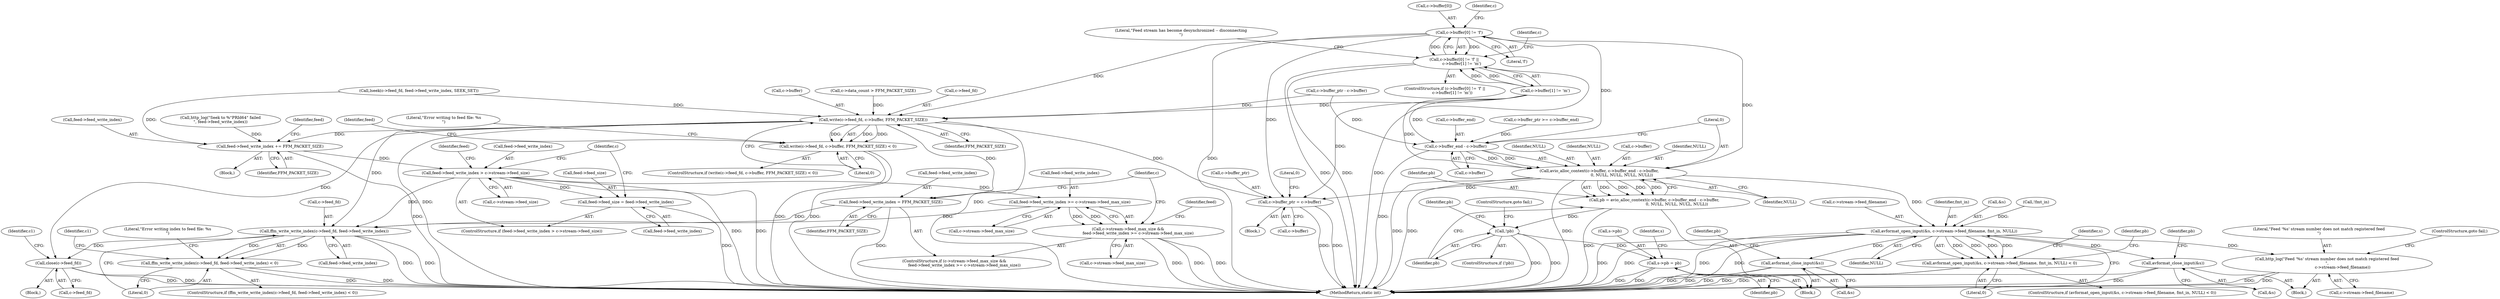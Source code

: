 digraph "0_FFmpeg_a5d25faa3f4b18dac737fdb35d0dd68eb0dc2156@array" {
"1000347" [label="(Call,c->buffer[0] != 'f')"];
"1000346" [label="(Call,c->buffer[0] != 'f' ||\n            c->buffer[1] != 'm')"];
"1000406" [label="(Call,write(c->feed_fd, c->buffer, FFM_PACKET_SIZE))"];
"1000405" [label="(Call,write(c->feed_fd, c->buffer, FFM_PACKET_SIZE) < 0)"];
"1000421" [label="(Call,feed->feed_write_index += FFM_PACKET_SIZE)"];
"1000427" [label="(Call,feed->feed_write_index > c->stream->feed_size)"];
"1000436" [label="(Call,feed->feed_size = feed->feed_write_index)"];
"1000450" [label="(Call,feed->feed_write_index >= c->stream->feed_max_size)"];
"1000444" [label="(Call,c->stream->feed_max_size &&\n                feed->feed_write_index >= c->stream->feed_max_size)"];
"1000466" [label="(Call,ffm_write_write_index(c->feed_fd, feed->feed_write_index))"];
"1000465" [label="(Call,ffm_write_write_index(c->feed_fd, feed->feed_write_index) < 0)"];
"1000677" [label="(Call,close(c->feed_fd))"];
"1000459" [label="(Call,feed->feed_write_index = FFM_PACKET_SIZE)"];
"1000660" [label="(Call,c->buffer_ptr = c->buffer)"];
"1000541" [label="(Call,avio_alloc_context(c->buffer, c->buffer_end - c->buffer,\n                                    0, NULL, NULL, NULL, NULL))"];
"1000539" [label="(Call,pb = avio_alloc_context(c->buffer, c->buffer_end - c->buffer,\n                                    0, NULL, NULL, NULL, NULL))"];
"1000558" [label="(Call,!pb)"];
"1000566" [label="(Call,s->pb = pb)"];
"1000573" [label="(Call,avformat_open_input(&s, c->stream->feed_filename, fmt_in, NULL))"];
"1000572" [label="(Call,avformat_open_input(&s, c->stream->feed_filename, fmt_in, NULL) < 0)"];
"1000598" [label="(Call,avformat_close_input(&s))"];
"1000604" [label="(Call,http_log(\"Feed '%s' stream number does not match registered feed\n\",\n                         c->stream->feed_filename))"];
"1000654" [label="(Call,avformat_close_input(&s))"];
"1000545" [label="(Call,c->buffer_end - c->buffer)"];
"1000541" [label="(Call,avio_alloc_context(c->buffer, c->buffer_end - c->buffer,\n                                    0, NULL, NULL, NULL, NULL))"];
"1000603" [label="(Identifier,pb)"];
"1000482" [label="(Identifier,c1)"];
"1000660" [label="(Call,c->buffer_ptr = c->buffer)"];
"1000347" [label="(Call,c->buffer[0] != 'f')"];
"1000554" [label="(Identifier,NULL)"];
"1000659" [label="(Identifier,pb)"];
"1000573" [label="(Call,avformat_open_input(&s, c->stream->feed_filename, fmt_in, NULL))"];
"1000348" [label="(Call,c->buffer[0])"];
"1000404" [label="(ControlStructure,if (write(c->feed_fd, c->buffer, FFM_PACKET_SIZE) < 0))"];
"1000540" [label="(Identifier,pb)"];
"1000545" [label="(Call,c->buffer_end - c->buffer)"];
"1000331" [label="(Call,c->buffer_ptr - c->buffer)"];
"1000463" [label="(Identifier,FFM_PACKET_SIZE)"];
"1000413" [label="(Identifier,FFM_PACKET_SIZE)"];
"1000661" [label="(Call,c->buffer_ptr)"];
"1000605" [label="(Literal,\"Feed '%s' stream number does not match registered feed\n\")"];
"1000567" [label="(Call,s->pb)"];
"1000410" [label="(Call,c->buffer)"];
"1000422" [label="(Call,feed->feed_write_index)"];
"1000604" [label="(Call,http_log(\"Feed '%s' stream number does not match registered feed\n\",\n                         c->stream->feed_filename))"];
"1000583" [label="(Literal,0)"];
"1000718" [label="(MethodReturn,static int)"];
"1000381" [label="(Call,c->data_count > FFM_PACKET_SIZE)"];
"1000445" [label="(Call,c->stream->feed_max_size)"];
"1000465" [label="(Call,ffm_write_write_index(c->feed_fd, feed->feed_write_index) < 0)"];
"1000450" [label="(Call,feed->feed_write_index >= c->stream->feed_max_size)"];
"1000536" [label="(Call,!fmt_in)"];
"1000560" [label="(ControlStructure,goto fail;)"];
"1000451" [label="(Call,feed->feed_write_index)"];
"1000407" [label="(Call,c->feed_fd)"];
"1000466" [label="(Call,ffm_write_write_index(c->feed_fd, feed->feed_write_index))"];
"1000470" [label="(Call,feed->feed_write_index)"];
"1000476" [label="(Literal,\"Error writing index to feed file: %s\n\")"];
"1000555" [label="(Identifier,NULL)"];
"1000429" [label="(Identifier,feed)"];
"1000440" [label="(Call,feed->feed_write_index)"];
"1000459" [label="(Call,feed->feed_write_index = FFM_PACKET_SIZE)"];
"1000406" [label="(Call,write(c->feed_fd, c->buffer, FFM_PACKET_SIZE))"];
"1000473" [label="(Literal,0)"];
"1000606" [label="(Call,c->stream->feed_filename)"];
"1000438" [label="(Identifier,feed)"];
"1000576" [label="(Call,c->stream->feed_filename)"];
"1000582" [label="(Identifier,NULL)"];
"1000460" [label="(Call,feed->feed_write_index)"];
"1000678" [label="(Call,c->feed_fd)"];
"1000611" [label="(ControlStructure,goto fail;)"];
"1000389" [label="(Call,lseek(c->feed_fd, feed->feed_write_index, SEEK_SET))"];
"1000345" [label="(ControlStructure,if (c->buffer[0] != 'f' ||\n            c->buffer[1] != 'm'))"];
"1000558" [label="(Call,!pb)"];
"1000575" [label="(Identifier,s)"];
"1000414" [label="(Literal,0)"];
"1000587" [label="(Identifier,pb)"];
"1000683" [label="(Identifier,c1)"];
"1000563" [label="(Identifier,pb)"];
"1000363" [label="(Literal,\"Feed stream has become desynchronized -- disconnecting\n\")"];
"1000444" [label="(Call,c->stream->feed_max_size &&\n                feed->feed_write_index >= c->stream->feed_max_size)"];
"1000542" [label="(Call,c->buffer)"];
"1000546" [label="(Call,c->buffer_end)"];
"1000426" [label="(ControlStructure,if (feed->feed_write_index > c->stream->feed_size))"];
"1000664" [label="(Call,c->buffer)"];
"1000566" [label="(Call,s->pb = pb)"];
"1000581" [label="(Identifier,fmt_in)"];
"1000366" [label="(Call,c->buffer_ptr >= c->buffer_end)"];
"1000668" [label="(Literal,0)"];
"1000368" [label="(Identifier,c)"];
"1000454" [label="(Call,c->stream->feed_max_size)"];
"1000549" [label="(Call,c->buffer)"];
"1000539" [label="(Call,pb = avio_alloc_context(c->buffer, c->buffer_end - c->buffer,\n                                    0, NULL, NULL, NULL, NULL))"];
"1000417" [label="(Literal,\"Error writing to feed file: %s\n\")"];
"1000423" [label="(Identifier,feed)"];
"1000556" [label="(Identifier,NULL)"];
"1000431" [label="(Call,c->stream->feed_size)"];
"1000399" [label="(Call,http_log(\"Seek to %\"PRId64\" failed\n\", feed->feed_write_index))"];
"1000572" [label="(Call,avformat_open_input(&s, c->stream->feed_filename, fmt_in, NULL) < 0)"];
"1000346" [label="(Call,c->buffer[0] != 'f' ||\n            c->buffer[1] != 'm')"];
"1000655" [label="(Call,&s)"];
"1000428" [label="(Call,feed->feed_write_index)"];
"1000357" [label="(Identifier,c)"];
"1000597" [label="(Block,)"];
"1000373" [label="(Block,)"];
"1000592" [label="(Identifier,s)"];
"1000436" [label="(Call,feed->feed_size = feed->feed_write_index)"];
"1000559" [label="(Identifier,pb)"];
"1000598" [label="(Call,avformat_close_input(&s))"];
"1000437" [label="(Call,feed->feed_size)"];
"1000570" [label="(Identifier,pb)"];
"1000571" [label="(ControlStructure,if (avformat_open_input(&s, c->stream->feed_filename, fmt_in, NULL) < 0))"];
"1000553" [label="(Identifier,NULL)"];
"1000654" [label="(Call,avformat_close_input(&s))"];
"1000464" [label="(ControlStructure,if (ffm_write_write_index(c->feed_fd, feed->feed_write_index) < 0))"];
"1000386" [label="(Block,)"];
"1000461" [label="(Identifier,feed)"];
"1000354" [label="(Call,c->buffer[1] != 'm')"];
"1000427" [label="(Call,feed->feed_write_index > c->stream->feed_size)"];
"1000677" [label="(Call,close(c->feed_fd))"];
"1000425" [label="(Identifier,FFM_PACKET_SIZE)"];
"1000447" [label="(Identifier,c)"];
"1000468" [label="(Identifier,c)"];
"1000557" [label="(ControlStructure,if (!pb))"];
"1000599" [label="(Call,&s)"];
"1000467" [label="(Call,c->feed_fd)"];
"1000574" [label="(Call,&s)"];
"1000552" [label="(Literal,0)"];
"1000353" [label="(Literal,'f')"];
"1000515" [label="(Block,)"];
"1000421" [label="(Call,feed->feed_write_index += FFM_PACKET_SIZE)"];
"1000405" [label="(Call,write(c->feed_fd, c->buffer, FFM_PACKET_SIZE) < 0)"];
"1000443" [label="(ControlStructure,if (c->stream->feed_max_size &&\n                feed->feed_write_index >= c->stream->feed_max_size))"];
"1000119" [label="(Block,)"];
"1000347" -> "1000346"  [label="AST: "];
"1000347" -> "1000353"  [label="CFG: "];
"1000348" -> "1000347"  [label="AST: "];
"1000353" -> "1000347"  [label="AST: "];
"1000357" -> "1000347"  [label="CFG: "];
"1000346" -> "1000347"  [label="CFG: "];
"1000347" -> "1000718"  [label="DDG: "];
"1000347" -> "1000346"  [label="DDG: "];
"1000347" -> "1000346"  [label="DDG: "];
"1000347" -> "1000406"  [label="DDG: "];
"1000347" -> "1000541"  [label="DDG: "];
"1000347" -> "1000545"  [label="DDG: "];
"1000347" -> "1000660"  [label="DDG: "];
"1000346" -> "1000345"  [label="AST: "];
"1000346" -> "1000354"  [label="CFG: "];
"1000354" -> "1000346"  [label="AST: "];
"1000363" -> "1000346"  [label="CFG: "];
"1000368" -> "1000346"  [label="CFG: "];
"1000346" -> "1000718"  [label="DDG: "];
"1000346" -> "1000718"  [label="DDG: "];
"1000346" -> "1000718"  [label="DDG: "];
"1000354" -> "1000346"  [label="DDG: "];
"1000354" -> "1000346"  [label="DDG: "];
"1000406" -> "1000405"  [label="AST: "];
"1000406" -> "1000413"  [label="CFG: "];
"1000407" -> "1000406"  [label="AST: "];
"1000410" -> "1000406"  [label="AST: "];
"1000413" -> "1000406"  [label="AST: "];
"1000414" -> "1000406"  [label="CFG: "];
"1000406" -> "1000718"  [label="DDG: "];
"1000406" -> "1000718"  [label="DDG: "];
"1000406" -> "1000405"  [label="DDG: "];
"1000406" -> "1000405"  [label="DDG: "];
"1000406" -> "1000405"  [label="DDG: "];
"1000389" -> "1000406"  [label="DDG: "];
"1000354" -> "1000406"  [label="DDG: "];
"1000331" -> "1000406"  [label="DDG: "];
"1000381" -> "1000406"  [label="DDG: "];
"1000406" -> "1000421"  [label="DDG: "];
"1000406" -> "1000459"  [label="DDG: "];
"1000406" -> "1000466"  [label="DDG: "];
"1000406" -> "1000660"  [label="DDG: "];
"1000406" -> "1000677"  [label="DDG: "];
"1000405" -> "1000404"  [label="AST: "];
"1000405" -> "1000414"  [label="CFG: "];
"1000414" -> "1000405"  [label="AST: "];
"1000417" -> "1000405"  [label="CFG: "];
"1000423" -> "1000405"  [label="CFG: "];
"1000405" -> "1000718"  [label="DDG: "];
"1000405" -> "1000718"  [label="DDG: "];
"1000421" -> "1000386"  [label="AST: "];
"1000421" -> "1000425"  [label="CFG: "];
"1000422" -> "1000421"  [label="AST: "];
"1000425" -> "1000421"  [label="AST: "];
"1000429" -> "1000421"  [label="CFG: "];
"1000421" -> "1000718"  [label="DDG: "];
"1000399" -> "1000421"  [label="DDG: "];
"1000389" -> "1000421"  [label="DDG: "];
"1000421" -> "1000427"  [label="DDG: "];
"1000427" -> "1000426"  [label="AST: "];
"1000427" -> "1000431"  [label="CFG: "];
"1000428" -> "1000427"  [label="AST: "];
"1000431" -> "1000427"  [label="AST: "];
"1000438" -> "1000427"  [label="CFG: "];
"1000447" -> "1000427"  [label="CFG: "];
"1000427" -> "1000718"  [label="DDG: "];
"1000427" -> "1000718"  [label="DDG: "];
"1000427" -> "1000436"  [label="DDG: "];
"1000427" -> "1000450"  [label="DDG: "];
"1000427" -> "1000466"  [label="DDG: "];
"1000436" -> "1000426"  [label="AST: "];
"1000436" -> "1000440"  [label="CFG: "];
"1000437" -> "1000436"  [label="AST: "];
"1000440" -> "1000436"  [label="AST: "];
"1000447" -> "1000436"  [label="CFG: "];
"1000436" -> "1000718"  [label="DDG: "];
"1000450" -> "1000444"  [label="AST: "];
"1000450" -> "1000454"  [label="CFG: "];
"1000451" -> "1000450"  [label="AST: "];
"1000454" -> "1000450"  [label="AST: "];
"1000444" -> "1000450"  [label="CFG: "];
"1000450" -> "1000444"  [label="DDG: "];
"1000450" -> "1000444"  [label="DDG: "];
"1000450" -> "1000466"  [label="DDG: "];
"1000444" -> "1000443"  [label="AST: "];
"1000444" -> "1000445"  [label="CFG: "];
"1000445" -> "1000444"  [label="AST: "];
"1000461" -> "1000444"  [label="CFG: "];
"1000468" -> "1000444"  [label="CFG: "];
"1000444" -> "1000718"  [label="DDG: "];
"1000444" -> "1000718"  [label="DDG: "];
"1000444" -> "1000718"  [label="DDG: "];
"1000466" -> "1000465"  [label="AST: "];
"1000466" -> "1000470"  [label="CFG: "];
"1000467" -> "1000466"  [label="AST: "];
"1000470" -> "1000466"  [label="AST: "];
"1000473" -> "1000466"  [label="CFG: "];
"1000466" -> "1000718"  [label="DDG: "];
"1000466" -> "1000718"  [label="DDG: "];
"1000466" -> "1000465"  [label="DDG: "];
"1000466" -> "1000465"  [label="DDG: "];
"1000459" -> "1000466"  [label="DDG: "];
"1000466" -> "1000677"  [label="DDG: "];
"1000465" -> "1000464"  [label="AST: "];
"1000465" -> "1000473"  [label="CFG: "];
"1000473" -> "1000465"  [label="AST: "];
"1000476" -> "1000465"  [label="CFG: "];
"1000482" -> "1000465"  [label="CFG: "];
"1000465" -> "1000718"  [label="DDG: "];
"1000465" -> "1000718"  [label="DDG: "];
"1000677" -> "1000119"  [label="AST: "];
"1000677" -> "1000678"  [label="CFG: "];
"1000678" -> "1000677"  [label="AST: "];
"1000683" -> "1000677"  [label="CFG: "];
"1000677" -> "1000718"  [label="DDG: "];
"1000677" -> "1000718"  [label="DDG: "];
"1000459" -> "1000443"  [label="AST: "];
"1000459" -> "1000463"  [label="CFG: "];
"1000460" -> "1000459"  [label="AST: "];
"1000463" -> "1000459"  [label="AST: "];
"1000468" -> "1000459"  [label="CFG: "];
"1000459" -> "1000718"  [label="DDG: "];
"1000660" -> "1000373"  [label="AST: "];
"1000660" -> "1000664"  [label="CFG: "];
"1000661" -> "1000660"  [label="AST: "];
"1000664" -> "1000660"  [label="AST: "];
"1000668" -> "1000660"  [label="CFG: "];
"1000660" -> "1000718"  [label="DDG: "];
"1000660" -> "1000718"  [label="DDG: "];
"1000541" -> "1000660"  [label="DDG: "];
"1000354" -> "1000660"  [label="DDG: "];
"1000541" -> "1000539"  [label="AST: "];
"1000541" -> "1000556"  [label="CFG: "];
"1000542" -> "1000541"  [label="AST: "];
"1000545" -> "1000541"  [label="AST: "];
"1000552" -> "1000541"  [label="AST: "];
"1000553" -> "1000541"  [label="AST: "];
"1000554" -> "1000541"  [label="AST: "];
"1000555" -> "1000541"  [label="AST: "];
"1000556" -> "1000541"  [label="AST: "];
"1000539" -> "1000541"  [label="CFG: "];
"1000541" -> "1000718"  [label="DDG: "];
"1000541" -> "1000718"  [label="DDG: "];
"1000541" -> "1000718"  [label="DDG: "];
"1000541" -> "1000539"  [label="DDG: "];
"1000541" -> "1000539"  [label="DDG: "];
"1000541" -> "1000539"  [label="DDG: "];
"1000541" -> "1000539"  [label="DDG: "];
"1000545" -> "1000541"  [label="DDG: "];
"1000545" -> "1000541"  [label="DDG: "];
"1000354" -> "1000541"  [label="DDG: "];
"1000541" -> "1000573"  [label="DDG: "];
"1000539" -> "1000515"  [label="AST: "];
"1000540" -> "1000539"  [label="AST: "];
"1000559" -> "1000539"  [label="CFG: "];
"1000539" -> "1000718"  [label="DDG: "];
"1000539" -> "1000558"  [label="DDG: "];
"1000558" -> "1000557"  [label="AST: "];
"1000558" -> "1000559"  [label="CFG: "];
"1000559" -> "1000558"  [label="AST: "];
"1000560" -> "1000558"  [label="CFG: "];
"1000563" -> "1000558"  [label="CFG: "];
"1000558" -> "1000718"  [label="DDG: "];
"1000558" -> "1000718"  [label="DDG: "];
"1000558" -> "1000566"  [label="DDG: "];
"1000566" -> "1000515"  [label="AST: "];
"1000566" -> "1000570"  [label="CFG: "];
"1000567" -> "1000566"  [label="AST: "];
"1000570" -> "1000566"  [label="AST: "];
"1000575" -> "1000566"  [label="CFG: "];
"1000566" -> "1000718"  [label="DDG: "];
"1000566" -> "1000718"  [label="DDG: "];
"1000573" -> "1000572"  [label="AST: "];
"1000573" -> "1000582"  [label="CFG: "];
"1000574" -> "1000573"  [label="AST: "];
"1000576" -> "1000573"  [label="AST: "];
"1000581" -> "1000573"  [label="AST: "];
"1000582" -> "1000573"  [label="AST: "];
"1000583" -> "1000573"  [label="CFG: "];
"1000573" -> "1000718"  [label="DDG: "];
"1000573" -> "1000718"  [label="DDG: "];
"1000573" -> "1000718"  [label="DDG: "];
"1000573" -> "1000718"  [label="DDG: "];
"1000573" -> "1000572"  [label="DDG: "];
"1000573" -> "1000572"  [label="DDG: "];
"1000573" -> "1000572"  [label="DDG: "];
"1000573" -> "1000572"  [label="DDG: "];
"1000536" -> "1000573"  [label="DDG: "];
"1000573" -> "1000598"  [label="DDG: "];
"1000573" -> "1000604"  [label="DDG: "];
"1000573" -> "1000654"  [label="DDG: "];
"1000572" -> "1000571"  [label="AST: "];
"1000572" -> "1000583"  [label="CFG: "];
"1000583" -> "1000572"  [label="AST: "];
"1000587" -> "1000572"  [label="CFG: "];
"1000592" -> "1000572"  [label="CFG: "];
"1000572" -> "1000718"  [label="DDG: "];
"1000572" -> "1000718"  [label="DDG: "];
"1000598" -> "1000597"  [label="AST: "];
"1000598" -> "1000599"  [label="CFG: "];
"1000599" -> "1000598"  [label="AST: "];
"1000603" -> "1000598"  [label="CFG: "];
"1000598" -> "1000718"  [label="DDG: "];
"1000598" -> "1000718"  [label="DDG: "];
"1000604" -> "1000597"  [label="AST: "];
"1000604" -> "1000606"  [label="CFG: "];
"1000605" -> "1000604"  [label="AST: "];
"1000606" -> "1000604"  [label="AST: "];
"1000611" -> "1000604"  [label="CFG: "];
"1000604" -> "1000718"  [label="DDG: "];
"1000604" -> "1000718"  [label="DDG: "];
"1000654" -> "1000515"  [label="AST: "];
"1000654" -> "1000655"  [label="CFG: "];
"1000655" -> "1000654"  [label="AST: "];
"1000659" -> "1000654"  [label="CFG: "];
"1000654" -> "1000718"  [label="DDG: "];
"1000654" -> "1000718"  [label="DDG: "];
"1000545" -> "1000549"  [label="CFG: "];
"1000546" -> "1000545"  [label="AST: "];
"1000549" -> "1000545"  [label="AST: "];
"1000552" -> "1000545"  [label="CFG: "];
"1000545" -> "1000718"  [label="DDG: "];
"1000366" -> "1000545"  [label="DDG: "];
"1000354" -> "1000545"  [label="DDG: "];
"1000331" -> "1000545"  [label="DDG: "];
}

